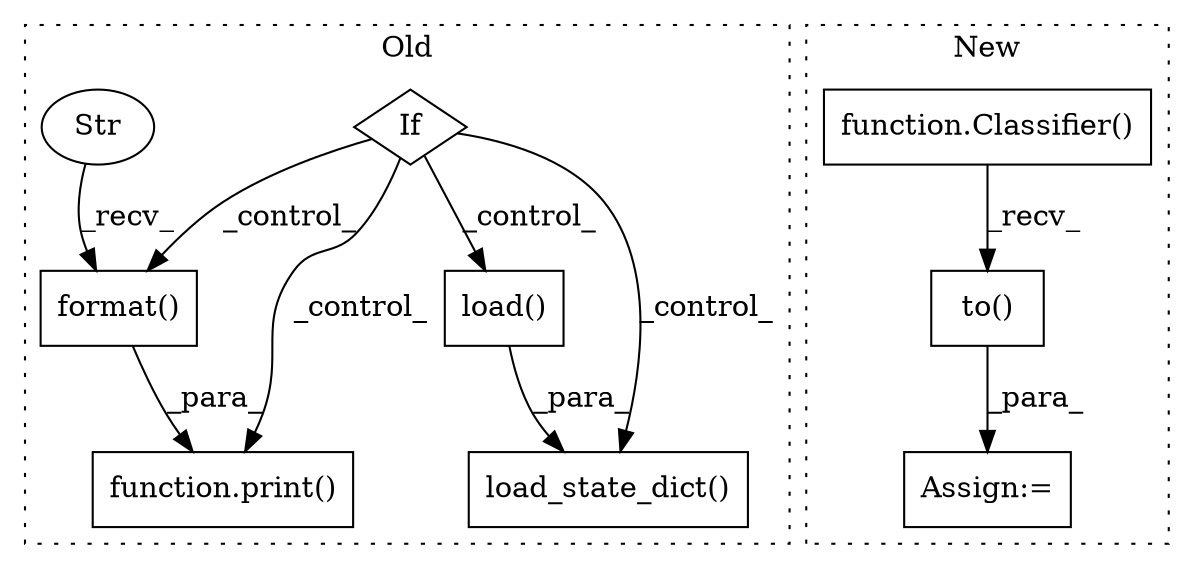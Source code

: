 digraph G {
subgraph cluster0 {
1 [label="load_state_dict()" a="75" s="4876,4949" l="27,1" shape="box"];
4 [label="If" a="96" s="3660" l="3" shape="diamond"];
5 [label="load()" a="75" s="4903,4948" l="11,1" shape="box"];
6 [label="function.print()" a="75" s="5008,5048" l="6,1" shape="box"];
8 [label="format()" a="75" s="5014,5047" l="29,1" shape="box"];
9 [label="Str" a="66" s="5014" l="21" shape="ellipse"];
label = "Old";
style="dotted";
}
subgraph cluster1 {
2 [label="to()" a="75" s="3037,3114" l="71,1" shape="box"];
3 [label="Assign:=" a="68" s="3775" l="3" shape="box"];
7 [label="function.Classifier()" a="75" s="3037,3069" l="11,35" shape="box"];
label = "New";
style="dotted";
}
2 -> 3 [label="_para_"];
4 -> 1 [label="_control_"];
4 -> 6 [label="_control_"];
4 -> 5 [label="_control_"];
4 -> 8 [label="_control_"];
5 -> 1 [label="_para_"];
7 -> 2 [label="_recv_"];
8 -> 6 [label="_para_"];
9 -> 8 [label="_recv_"];
}